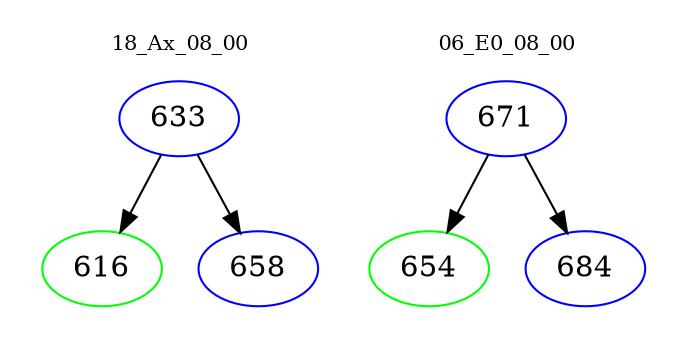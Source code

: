 digraph{
subgraph cluster_0 {
color = white
label = "18_Ax_08_00";
fontsize=10;
T0_633 [label="633", color="blue"]
T0_633 -> T0_616 [color="black"]
T0_616 [label="616", color="green"]
T0_633 -> T0_658 [color="black"]
T0_658 [label="658", color="blue"]
}
subgraph cluster_1 {
color = white
label = "06_E0_08_00";
fontsize=10;
T1_671 [label="671", color="blue"]
T1_671 -> T1_654 [color="black"]
T1_654 [label="654", color="green"]
T1_671 -> T1_684 [color="black"]
T1_684 [label="684", color="blue"]
}
}
